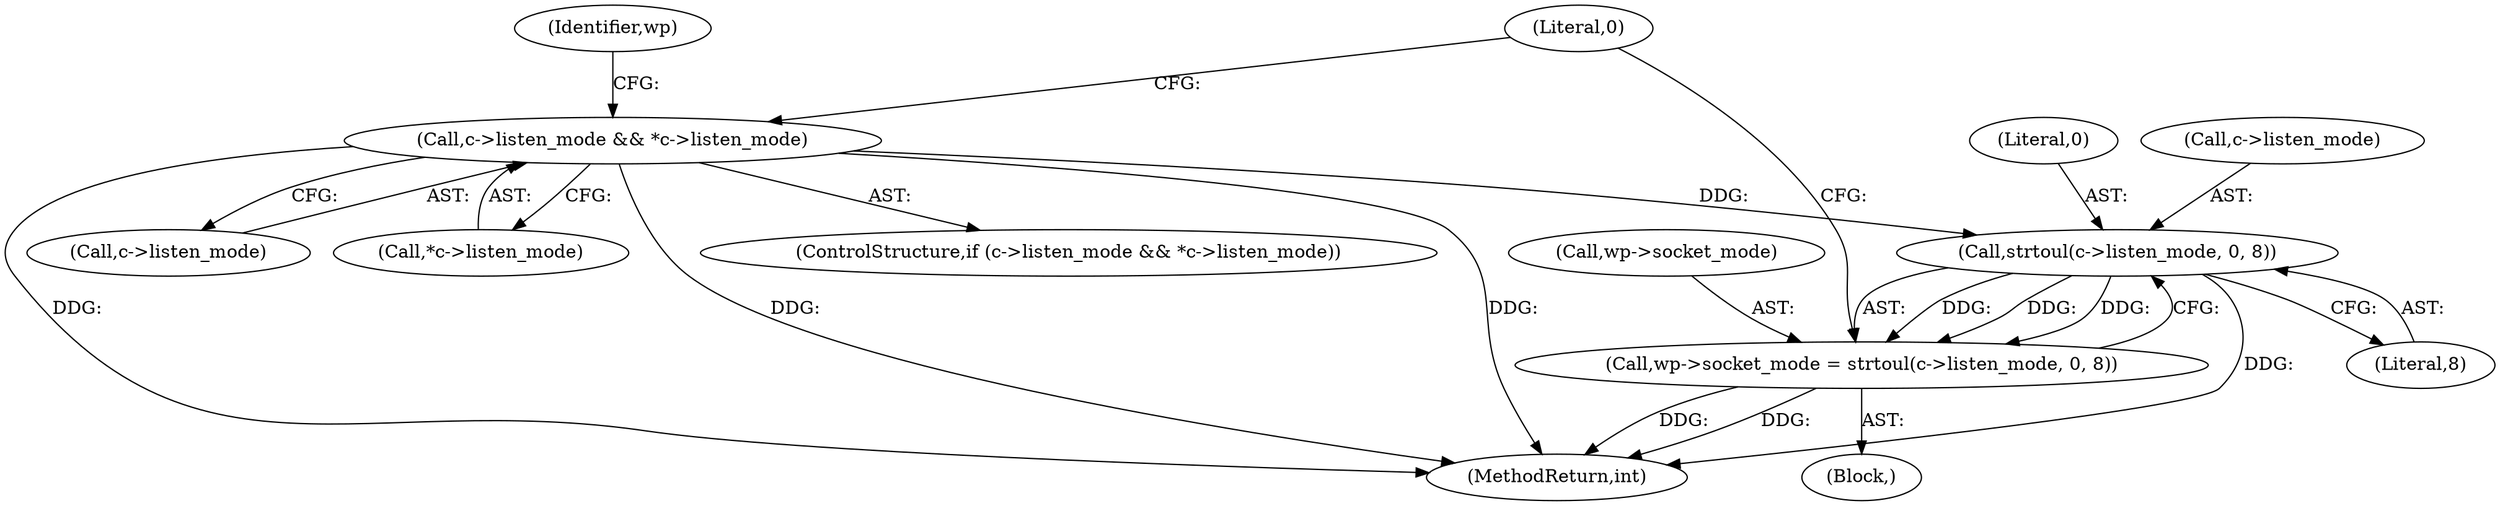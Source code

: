 digraph "0_php-src_35ceea928b12373a3b1e3eecdc32ed323223a40d@pointer" {
"1000240" [label="(Call,strtoul(c->listen_mode, 0, 8))"];
"1000227" [label="(Call,c->listen_mode && *c->listen_mode)"];
"1000236" [label="(Call,wp->socket_mode = strtoul(c->listen_mode, 0, 8))"];
"1000236" [label="(Call,wp->socket_mode = strtoul(c->listen_mode, 0, 8))"];
"1000231" [label="(Call,*c->listen_mode)"];
"1000240" [label="(Call,strtoul(c->listen_mode, 0, 8))"];
"1000244" [label="(Literal,0)"];
"1000228" [label="(Call,c->listen_mode)"];
"1000226" [label="(ControlStructure,if (c->listen_mode && *c->listen_mode))"];
"1000247" [label="(Literal,0)"];
"1000227" [label="(Call,c->listen_mode && *c->listen_mode)"];
"1000245" [label="(Literal,8)"];
"1000248" [label="(MethodReturn,int)"];
"1000237" [label="(Call,wp->socket_mode)"];
"1000238" [label="(Identifier,wp)"];
"1000241" [label="(Call,c->listen_mode)"];
"1000235" [label="(Block,)"];
"1000240" -> "1000236"  [label="AST: "];
"1000240" -> "1000245"  [label="CFG: "];
"1000241" -> "1000240"  [label="AST: "];
"1000244" -> "1000240"  [label="AST: "];
"1000245" -> "1000240"  [label="AST: "];
"1000236" -> "1000240"  [label="CFG: "];
"1000240" -> "1000248"  [label="DDG: "];
"1000240" -> "1000236"  [label="DDG: "];
"1000240" -> "1000236"  [label="DDG: "];
"1000240" -> "1000236"  [label="DDG: "];
"1000227" -> "1000240"  [label="DDG: "];
"1000227" -> "1000226"  [label="AST: "];
"1000227" -> "1000228"  [label="CFG: "];
"1000227" -> "1000231"  [label="CFG: "];
"1000228" -> "1000227"  [label="AST: "];
"1000231" -> "1000227"  [label="AST: "];
"1000238" -> "1000227"  [label="CFG: "];
"1000247" -> "1000227"  [label="CFG: "];
"1000227" -> "1000248"  [label="DDG: "];
"1000227" -> "1000248"  [label="DDG: "];
"1000227" -> "1000248"  [label="DDG: "];
"1000236" -> "1000235"  [label="AST: "];
"1000237" -> "1000236"  [label="AST: "];
"1000247" -> "1000236"  [label="CFG: "];
"1000236" -> "1000248"  [label="DDG: "];
"1000236" -> "1000248"  [label="DDG: "];
}
